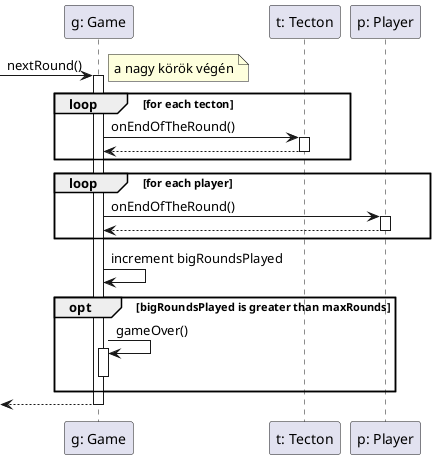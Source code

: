 @startuml Game.nextRound

participant "g: Game" as g
participant "t: Tecton" as t
participant "p: Player" as p

-> g: nextRound()
activate g
note right: a nagy körök végén

loop for each tecton
	g -> t: onEndOfTheRound()
	activate t

	g <-- t
	deactivate t
end

loop for each player
	g -> p: onEndOfTheRound()
	activate p

	g <-- p
	deactivate p
end

g -> g: increment bigRoundsPlayed

opt bigRoundsPlayed is greater than maxRounds
	g -> g: gameOver()
	activate g
	deactivate g
end

<-- g
deactivate g

@enduml